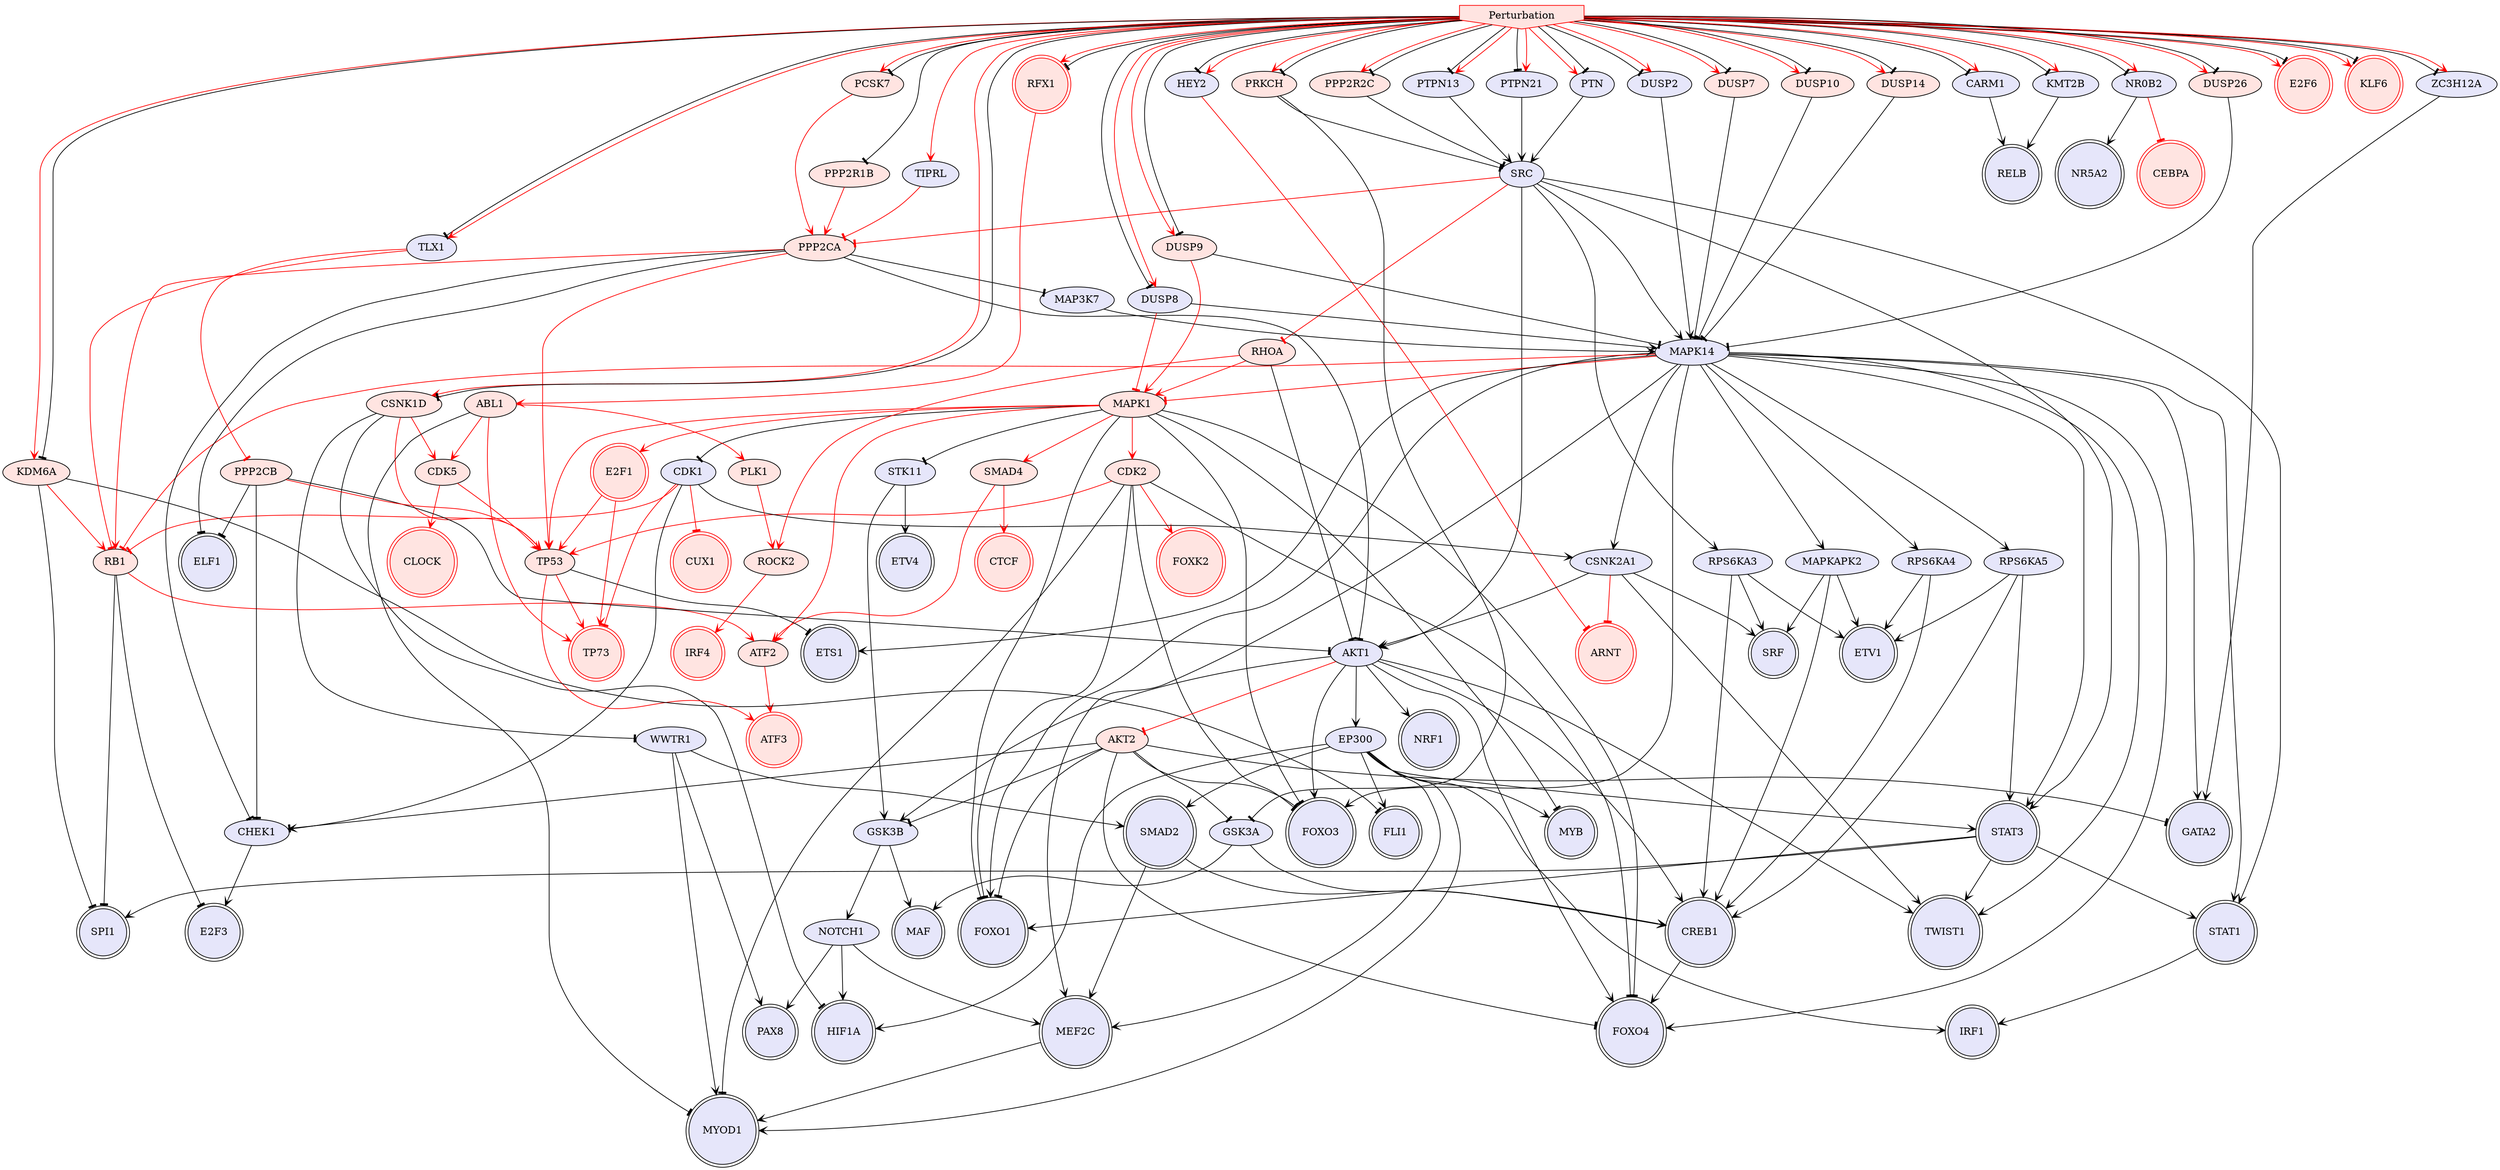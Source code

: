 digraph {

STAT1->IRF1 [penwidth=1, color=black, arrowhead="vee"]
CARM1->RELB [penwidth=1, color=black, arrowhead="vee"]
EP300->MYB [penwidth=1, color=black, arrowhead="vee"]
CDK2->FOXO1 [penwidth=1, color=black, arrowhead="tee"]
AKT1->FOXO3 [penwidth=1, color=black, arrowhead="vee"]
AKT1->FOXO4 [penwidth=1, color=black, arrowhead="vee"]
AKT1->EP300 [penwidth=1, color=black, arrowhead="vee"]
EP300->SMAD2 [penwidth=1, color=black, arrowhead="vee"]
EP300->HIF1A [penwidth=1, color=black, arrowhead="vee"]
SRC->STAT3 [penwidth=1, color=black, arrowhead="vee"]
MAPK1->CDK1 [penwidth=1, color=black, arrowhead="tee"]
STAT3->SPI1 [penwidth=1, color=black, arrowhead="vee"]
AKT1->GSK3B [penwidth=1, color=black, arrowhead="vee"]
RB1->E2F3 [penwidth=1, color=black, arrowhead="tee"]
AKT1->NRF1 [penwidth=1, color=black, arrowhead="vee"]
EP300->STAT3 [penwidth=1, color=black, arrowhead="vee"]
AKT1->CREB1 [penwidth=1, color=black, arrowhead="vee"]
MAPK14->MEF2C [penwidth=1, color=black, arrowhead="vee"]
CREB1->FOXO4 [penwidth=1, color=black, arrowhead="vee"]
SMAD2->CREB1 [penwidth=1, color=black, arrowhead="vee"]
STK11->GSK3B [penwidth=1, color=black, arrowhead="vee"]
MAPK14->STAT3 [penwidth=1, color=black, arrowhead="vee"]
MAPK14->STAT1 [penwidth=1, color=black, arrowhead="vee"]
NR0B2->NR5A2 [penwidth=1, color=black, arrowhead="vee"]
PPP2CA->AKT1 [penwidth=1, color=black, arrowhead="tee"]
PPP2CA->ELF1 [penwidth=1, color=black, arrowhead="tee"]
MAPK1->FOXO1 [penwidth=1, color=black, arrowhead="tee"]
MAPK1->FOXO4 [penwidth=1, color=black, arrowhead="tee"]
MAPK1->FOXO3 [penwidth=1, color=black, arrowhead="tee"]
AKT1->TWIST1 [penwidth=1, color=black, arrowhead="vee"]
MAPK1->MYB [penwidth=1, color=black, arrowhead="tee"]
PTPN21->SRC [penwidth=1, color=black, arrowhead="vee"]
RPS6KA3->CREB1 [penwidth=1, color=black, arrowhead="vee"]
RPS6KA3->ETV1 [penwidth=1, color=black, arrowhead="vee"]
MAPK1->STK11 [penwidth=1, color=black, arrowhead="tee"]
SRC->RPS6KA3 [penwidth=1, color=black, arrowhead="vee"]
MAPK14->TWIST1 [penwidth=1, color=black, arrowhead="vee"]
SRC->AKT1 [penwidth=1, color=black, arrowhead="vee"]
SRC->STAT1 [penwidth=1, color=black, arrowhead="vee"]
EP300->FLI1 [penwidth=1, color=black, arrowhead="vee"]
MAPK14->GATA2 [penwidth=1, color=black, arrowhead="vee"]
MEF2C->MYOD1 [penwidth=1, color=black, arrowhead="vee"]
GSK3B->MAF [penwidth=1, color=black, arrowhead="vee"]
CDK2->FOXO4 [penwidth=1, color=black, arrowhead="tee"]
CDK2->FOXO3 [penwidth=1, color=black, arrowhead="tee"]
WWTR1->MYOD1 [penwidth=1, color=black, arrowhead="vee"]
WWTR1->PAX8 [penwidth=1, color=black, arrowhead="vee"]
WWTR1->SMAD2 [penwidth=1, color=black, arrowhead="vee"]
CSNK1D->WWTR1 [penwidth=1, color=black, arrowhead="tee"]
EP300->MEF2C [penwidth=1, color=black, arrowhead="vee"]
EP300->MYOD1 [penwidth=1, color=black, arrowhead="vee"]
CSNK1D->HIF1A [penwidth=1, color=black, arrowhead="tee"]
MAPK14->FOXO3 [penwidth=1, color=black, arrowhead="vee"]
MAPK14->FOXO1 [penwidth=1, color=black, arrowhead="vee"]
MAPK14->FOXO4 [penwidth=1, color=black, arrowhead="vee"]
CDK2->MYOD1 [penwidth=1, color=black, arrowhead="tee"]
STAT3->STAT1 [penwidth=1, color=black, arrowhead="vee"]
RHOA->AKT1 [penwidth=1, color=black, arrowhead="tee"]
SRC->MAPK14 [penwidth=1, color=black, arrowhead="vee"]
RPS6KA3->SRF [penwidth=1, color=black, arrowhead="vee"]
STK11->ETV4 [penwidth=1, color=black, arrowhead="vee"]
MAPK14->ETS1 [penwidth=1, color=black, arrowhead="vee"]
STAT3->TWIST1 [penwidth=1, color=black, arrowhead="vee"]
RB1->SPI1 [penwidth=1, color=black, arrowhead="tee"]
SMAD2->MEF2C [penwidth=1, color=black, arrowhead="vee"]
STAT3->FOXO1 [penwidth=1, color=black, arrowhead="vee"]
EP300->IRF1 [penwidth=1, color=black, arrowhead="vee"]
Perturbation->CARM1 [penwidth=1, color=black, arrowhead="tee"]
Perturbation->HEY2 [penwidth=1, color=black, arrowhead="tee"]
Perturbation->NR0B2 [penwidth=1, color=black, arrowhead="tee"]
Perturbation->PTPN21 [penwidth=1, color=black, arrowhead="tee"]
RHOA->ROCK2 [penwidth=1, color=red, arrowhead="vee"]
E2F1->TP73 [penwidth=1, color=red, arrowhead="vee"]
MAPK14->MAPK1 [penwidth=1, color=red, arrowhead="tee"]
ATF2->ATF3 [penwidth=1, color=red, arrowhead="vee"]
PPP2CA->RB1 [penwidth=1, color=red, arrowhead="vee"]
SRC->PPP2CA [penwidth=1, color=red, arrowhead="tee"]
CDK1->RB1 [penwidth=1, color=red, arrowhead="tee"]
ROCK2->IRF4 [penwidth=1, color=red, arrowhead="vee"]
MAPK1->SMAD4 [penwidth=1, color=red, arrowhead="vee"]
CDK2->FOXK2 [penwidth=1, color=red, arrowhead="vee"]
CDK1->TP73 [penwidth=1, color=red, arrowhead="tee"]
CDK5->CLOCK [penwidth=1, color=red, arrowhead="vee"]
MAPK1->CDK2 [penwidth=1, color=red, arrowhead="vee"]
MAPK1->E2F1 [penwidth=1, color=red, arrowhead="vee"]
MAPK14->RB1 [penwidth=1, color=red, arrowhead="tee"]
MAPK1->ATF2 [penwidth=1, color=red, arrowhead="vee"]
NR0B2->CEBPA [penwidth=1, color=red, arrowhead="tee"]
CDK1->CUX1 [penwidth=1, color=red, arrowhead="tee"]
SRC->RHOA [penwidth=1, color=red, arrowhead="tee"]
RB1->ATF2 [penwidth=1, color=red, arrowhead="vee"]
CSNK1D->CDK5 [penwidth=1, color=red, arrowhead="vee"]
RHOA->MAPK1 [penwidth=1, color=red, arrowhead="vee"]
SMAD4->ATF2 [penwidth=1, color=red, arrowhead="vee"]
SMAD4->CTCF [penwidth=1, color=red, arrowhead="vee"]
HEY2->ARNT [penwidth=1, color=red, arrowhead="tee"]
Perturbation->CSNK1D [penwidth=1, color=red, arrowhead="vee"]
Perturbation->E2F6 [penwidth=1, color=red, arrowhead="vee"]
Perturbation->KLF6 [penwidth=1, color=red, arrowhead="vee"]
Perturbation->RFX1 [penwidth=1, color=red, arrowhead="vee"]
GSK3A->CREB1 [penwidth=1, color=black, arrowhead="vee"]
PPP2CA->CHEK1 [penwidth=1, color=black, arrowhead="tee"]
CDK1->CHEK1 [penwidth=1, color=black, arrowhead="vee"]
AKT2->FOXO4 [penwidth=1, color=black, arrowhead="tee"]
AKT2->FOXO3 [penwidth=1, color=black, arrowhead="tee"]
AKT2->FOXO1 [penwidth=1, color=black, arrowhead="tee"]
TP53->ETS1 [penwidth=1, color=black, arrowhead="tee"]
AKT2->GSK3A [penwidth=1, color=black, arrowhead="tee"]
AKT2->CHEK1 [penwidth=1, color=black, arrowhead="tee"]
GSK3A->MAF [penwidth=1, color=black, arrowhead="vee"]
KDM6A->FLI1 [penwidth=1, color=black, arrowhead="tee"]
KDM6A->SPI1 [penwidth=1, color=black, arrowhead="tee"]
AKT2->GATA2 [penwidth=1, color=black, arrowhead="tee"]
CHEK1->E2F3 [penwidth=1, color=black, arrowhead="vee"]
PRKCH->GSK3A [penwidth=1, color=black, arrowhead="tee"]
PRKCH->SRC [penwidth=1, color=black, arrowhead="tee"]
TP53->ATF3 [penwidth=1, color=red, arrowhead="vee"]
TP53->TP73 [penwidth=1, color=red, arrowhead="vee"]
PPP2CA->TP53 [penwidth=1, color=red, arrowhead="vee"]
CDK2->TP53 [penwidth=1, color=red, arrowhead="vee"]
CSNK1D->TP53 [penwidth=1, color=red, arrowhead="vee"]
CDK5->TP53 [penwidth=1, color=red, arrowhead="vee"]
MAPK1->TP53 [penwidth=1, color=red, arrowhead="vee"]
E2F1->TP53 [penwidth=1, color=red, arrowhead="vee"]
AKT1->AKT2 [penwidth=1, color=red, arrowhead="tee"]
Perturbation->KDM6A [penwidth=1, color=red, arrowhead="vee"]
Perturbation->PRKCH [penwidth=1, color=red, arrowhead="vee"]
PTN->SRC [penwidth=1, color=black, arrowhead="vee"]
Perturbation->CARM1 [penwidth=1, color=red, arrowhead="vee"]
Perturbation->HEY2 [penwidth=1, color=red, arrowhead="vee"]
Perturbation->NR0B2 [penwidth=1, color=red, arrowhead="vee"]
Perturbation->PTN [penwidth=1, color=red, arrowhead="vee"]
Perturbation->CSNK1D [penwidth=1, color=black, arrowhead="tee"]
Perturbation->E2F6 [penwidth=1, color=black, arrowhead="tee"]
Perturbation->KDM6A [penwidth=1, color=black, arrowhead="tee"]
Perturbation->KLF6 [penwidth=1, color=black, arrowhead="tee"]
Perturbation->RFX1 [penwidth=1, color=black, arrowhead="tee"]
Perturbation->PRKCH [penwidth=1, color=black, arrowhead="tee"]
AKT2->GSK3B [penwidth=1, color=black, arrowhead="tee"]
Perturbation->PTN [penwidth=1, color=black, arrowhead="tee"]
MAPK14->MAPKAPK2 [penwidth=1, color=black, arrowhead="vee"]
NOTCH1->PAX8 [penwidth=1, color=black, arrowhead="vee"]
MAPKAPK2->CREB1 [penwidth=1, color=black, arrowhead="vee"]
NOTCH1->MEF2C [penwidth=1, color=black, arrowhead="vee"]
NOTCH1->HIF1A [penwidth=1, color=black, arrowhead="vee"]
PPP2CB->AKT1 [penwidth=1, color=black, arrowhead="tee"]
PPP2CB->ELF1 [penwidth=1, color=black, arrowhead="tee"]
ABL1->MYOD1 [penwidth=1, color=black, arrowhead="tee"]
MAPKAPK2->SRF [penwidth=1, color=black, arrowhead="vee"]
GSK3B->NOTCH1 [penwidth=1, color=black, arrowhead="vee"]
MAPKAPK2->ETV1 [penwidth=1, color=black, arrowhead="vee"]
DUSP14->MAPK14 [penwidth=1, color=black, arrowhead="tee"]
Perturbation->TLX1 [penwidth=1, color=black, arrowhead="tee"]
ABL1->TP73 [penwidth=1, color=red, arrowhead="vee"]
ABL1->CDK5 [penwidth=1, color=red, arrowhead="vee"]
RFX1->ABL1 [penwidth=1, color=red, arrowhead="vee"]
TLX1->PPP2CB [penwidth=1, color=red, arrowhead="tee"]
TLX1->RB1 [penwidth=1, color=red, arrowhead="tee"]
ABL1->PLK1 [penwidth=1, color=red, arrowhead="vee"]
PLK1->ROCK2 [penwidth=1, color=red, arrowhead="vee"]
Perturbation->DUSP14 [penwidth=1, color=red, arrowhead="vee"]
PCSK7->PPP2CA [penwidth=1, color=red, arrowhead="vee"]
Perturbation->PCSK7 [penwidth=1, color=red, arrowhead="vee"]
Perturbation->TLX1 [penwidth=1, color=red, arrowhead="vee"]
Perturbation->DUSP14 [penwidth=1, color=black, arrowhead="tee"]
Perturbation->PCSK7 [penwidth=1, color=black, arrowhead="tee"]
ZC3H12A->GATA2 [penwidth=1, color=black, arrowhead="vee"]
Perturbation->ZC3H12A [penwidth=1, color=black, arrowhead="tee"]
Perturbation->ZC3H12A [penwidth=1, color=red, arrowhead="vee"]
PPP2R2C->SRC [penwidth=1, color=black, arrowhead="tee"]
Perturbation->PPP2R2C [penwidth=1, color=red, arrowhead="vee"]
Perturbation->PPP2R2C [penwidth=1, color=black, arrowhead="tee"]
CDK1->CSNK2A1 [penwidth=1, color=black, arrowhead="vee"]
CSNK2A1->TWIST1 [penwidth=1, color=black, arrowhead="vee"]
CSNK2A1->AKT1 [penwidth=1, color=black, arrowhead="vee"]
CSNK2A1->SRF [penwidth=1, color=black, arrowhead="vee"]
CSNK2A1->ARNT [penwidth=1, color=red, arrowhead="tee"]
Perturbation->PTPN21 [penwidth=1, color=red, arrowhead="vee"]
PPP2CB->CHEK1 [penwidth=1, color=black, arrowhead="tee"]
DUSP9->MAPK14 [penwidth=1, color=black, arrowhead="tee"]
DUSP9->MAPK1 [penwidth=1, color=red, arrowhead="vee"]
Perturbation->DUSP9 [penwidth=1, color=red, arrowhead="vee"]
PPP2CB->TP53 [penwidth=1, color=red, arrowhead="vee"]
Perturbation->DUSP9 [penwidth=1, color=black, arrowhead="tee"]
KMT2B->RELB [penwidth=1, color=black, arrowhead="vee"]
DUSP26->MAPK14 [penwidth=1, color=black, arrowhead="tee"]
Perturbation->KMT2B [penwidth=1, color=black, arrowhead="tee"]
Perturbation->DUSP26 [penwidth=1, color=red, arrowhead="vee"]
RPS6KA4->CREB1 [penwidth=1, color=black, arrowhead="vee"]
MAPK14->RPS6KA4 [penwidth=1, color=black, arrowhead="vee"]
MAPK14->CSNK2A1 [penwidth=1, color=black, arrowhead="vee"]
RPS6KA4->ETV1 [penwidth=1, color=black, arrowhead="vee"]
Perturbation->DUSP26 [penwidth=1, color=black, arrowhead="tee"]
DUSP8->MAPK14 [penwidth=1, color=black, arrowhead="vee"]
Perturbation->DUSP8 [penwidth=1, color=black, arrowhead="tee"]
DUSP8->MAPK1 [penwidth=1, color=red, arrowhead="tee"]
PTPN13->SRC [penwidth=1, color=black, arrowhead="vee"]
Perturbation->PTPN13 [penwidth=1, color=black, arrowhead="tee"]
Perturbation->DUSP8 [penwidth=1, color=red, arrowhead="vee"]
RPS6KA5->CREB1 [penwidth=1, color=black, arrowhead="vee"]
MAPK14->RPS6KA5 [penwidth=1, color=black, arrowhead="vee"]
RPS6KA5->STAT3 [penwidth=1, color=black, arrowhead="vee"]
RPS6KA5->ETV1 [penwidth=1, color=black, arrowhead="vee"]
Perturbation->PTPN13 [penwidth=1, color=red, arrowhead="vee"]
Perturbation->KMT2B [penwidth=1, color=red, arrowhead="vee"]
PPP2R1B->PPP2CA [penwidth=1, color=red, arrowhead="vee"]
Perturbation->PPP2R1B [penwidth=1, color=black, arrowhead="tee"]
KDM6A->RB1 [penwidth=1, color=red, arrowhead="vee"]
Perturbation->TIPRL [penwidth=1, color=red, arrowhead="vee"]
TIPRL->PPP2CA [penwidth=1, color=red, arrowhead="tee"]
DUSP2->MAPK14 [penwidth=1, color=black, arrowhead="vee"]
Perturbation->DUSP2 [penwidth=1, color=black, arrowhead="tee"]
Perturbation->DUSP2 [penwidth=1, color=red, arrowhead="vee"]
DUSP7->MAPK14 [penwidth=1, color=black, arrowhead="tee"]
Perturbation->DUSP7 [penwidth=1, color=red, arrowhead="vee"]
MAP3K7->MAPK14 [penwidth=1, color=black, arrowhead="vee"]
PPP2CA->MAP3K7 [penwidth=1, color=black, arrowhead="tee"]
Perturbation->DUSP7 [penwidth=1, color=black, arrowhead="tee"]
DUSP10->MAPK14 [penwidth=1, color=black, arrowhead="tee"]
Perturbation->DUSP10 [penwidth=1, color=red, arrowhead="vee"]
Perturbation->DUSP10 [penwidth=1, color=black, arrowhead="tee"]
Perturbation [style=filled, color=red, fillcolor=mistyrose, shape=invhouse];
FLI1 [style=filled, color=black, fillcolor=lavender, shape=doublecircle];
HIF1A [style=filled, color=black, fillcolor=lavender, shape=doublecircle];
FOXO1 [style=filled, color=black, fillcolor=lavender, shape=doublecircle];
MYOD1 [style=filled, color=black, fillcolor=lavender, shape=doublecircle];
ELF1 [style=filled, color=black, fillcolor=lavender, shape=doublecircle];
E2F1 [style=filled, color=red, fillcolor=mistyrose, shape=doublecircle];
SMAD2 [style=filled, color=black, fillcolor=lavender, shape=doublecircle];
ATF3 [style=filled, color=red, fillcolor=mistyrose, shape=doublecircle];
FOXK2 [style=filled, color=red, fillcolor=mistyrose, shape=doublecircle];
CREB1 [style=filled, color=black, fillcolor=lavender, shape=doublecircle];
RFX1 [style=filled, color=red, fillcolor=mistyrose, shape=doublecircle];
TP73 [style=filled, color=red, fillcolor=mistyrose, shape=doublecircle];
CTCF [style=filled, color=red, fillcolor=mistyrose, shape=doublecircle];
CUX1 [style=filled, color=red, fillcolor=mistyrose, shape=doublecircle];
FOXO3 [style=filled, color=black, fillcolor=lavender, shape=doublecircle];
ETS1 [style=filled, color=black, fillcolor=lavender, shape=doublecircle];
ETV1 [style=filled, color=black, fillcolor=lavender, shape=doublecircle];
CEBPA [style=filled, color=red, fillcolor=mistyrose, shape=doublecircle];
SRF [style=filled, color=black, fillcolor=lavender, shape=doublecircle];
KLF6 [style=filled, color=red, fillcolor=mistyrose, shape=doublecircle];
FOXO4 [style=filled, color=black, fillcolor=lavender, shape=doublecircle];
E2F6 [style=filled, color=red, fillcolor=mistyrose, shape=doublecircle];
ARNT [style=filled, color=red, fillcolor=mistyrose, shape=doublecircle];
GATA2 [style=filled, color=black, fillcolor=lavender, shape=doublecircle];
MEF2C [style=filled, color=black, fillcolor=lavender, shape=doublecircle];
IRF4 [style=filled, color=red, fillcolor=mistyrose, shape=doublecircle];
STAT3 [style=filled, color=black, fillcolor=lavender, shape=doublecircle];
ETV4 [style=filled, color=black, fillcolor=lavender, shape=doublecircle];
NRF1 [style=filled, color=black, fillcolor=lavender, shape=doublecircle];
STAT1 [style=filled, color=black, fillcolor=lavender, shape=doublecircle];
PAX8 [style=filled, color=black, fillcolor=lavender, shape=doublecircle];
NR5A2 [style=filled, color=black, fillcolor=lavender, shape=doublecircle];
MYB [style=filled, color=black, fillcolor=lavender, shape=doublecircle];
E2F3 [style=filled, color=black, fillcolor=lavender, shape=doublecircle];
IRF1 [style=filled, color=black, fillcolor=lavender, shape=doublecircle];
CLOCK [style=filled, color=red, fillcolor=mistyrose, shape=doublecircle];
SPI1 [style=filled, color=black, fillcolor=lavender, shape=doublecircle];
TWIST1 [style=filled, color=black, fillcolor=lavender, shape=doublecircle];
MAF [style=filled, color=black, fillcolor=lavender, shape=doublecircle];
RELB [style=filled, color=black, fillcolor=lavender, shape=doublecircle];
CARM1 [style=filled, fillcolor=lavender];
EP300 [style=filled, fillcolor=lavender];
CDK2 [style=filled, fillcolor=mistyrose];
AKT1 [style=filled, fillcolor=lavender];
SRC [style=filled, fillcolor=lavender];
MAPK1 [style=filled, fillcolor=mistyrose];
RB1 [style=filled, fillcolor=mistyrose];
MAPK14 [style=filled, fillcolor=lavender];
STK11 [style=filled, fillcolor=lavender];
NR0B2 [style=filled, fillcolor=lavender];
PPP2CA [style=filled, fillcolor=mistyrose];
PTPN21 [style=filled, fillcolor=lavender];
RPS6KA3 [style=filled, fillcolor=lavender];
GSK3B [style=filled, fillcolor=lavender];
WWTR1 [style=filled, fillcolor=lavender];
CSNK1D [style=filled, fillcolor=mistyrose];
RHOA [style=filled, fillcolor=mistyrose];
ATF2 [style=filled, fillcolor=mistyrose];
CDK1 [style=filled, fillcolor=lavender];
ROCK2 [style=filled, fillcolor=mistyrose];
CDK5 [style=filled, fillcolor=mistyrose];
SMAD4 [style=filled, fillcolor=mistyrose];
HEY2 [style=filled, fillcolor=lavender];
GSK3A [style=filled, fillcolor=lavender];
AKT2 [style=filled, fillcolor=mistyrose];
TP53 [style=filled, fillcolor=mistyrose];
KDM6A [style=filled, fillcolor=mistyrose];
CHEK1 [style=filled, fillcolor=lavender];
PRKCH [style=filled, fillcolor=mistyrose];
PTN [style=filled, fillcolor=lavender];
NOTCH1 [style=filled, fillcolor=lavender];
MAPKAPK2 [style=filled, fillcolor=lavender];
PPP2CB [style=filled, fillcolor=mistyrose];
ABL1 [style=filled, fillcolor=mistyrose];
DUSP14 [style=filled, fillcolor=mistyrose];
TLX1 [style=filled, fillcolor=lavender];
PLK1 [style=filled, fillcolor=mistyrose];
PCSK7 [style=filled, fillcolor=mistyrose];
ZC3H12A [style=filled, fillcolor=lavender];
PPP2R2C [style=filled, fillcolor=mistyrose];
CSNK2A1 [style=filled, fillcolor=lavender];
DUSP9 [style=filled, fillcolor=mistyrose];
KMT2B [style=filled, fillcolor=lavender];
DUSP26 [style=filled, fillcolor=mistyrose];
RPS6KA4 [style=filled, fillcolor=lavender];
DUSP8 [style=filled, fillcolor=lavender];
PTPN13 [style=filled, fillcolor=lavender];
RPS6KA5 [style=filled, fillcolor=lavender];
PPP2R1B [style=filled, fillcolor=mistyrose];
TIPRL [style=filled, fillcolor=lavender];
DUSP2 [style=filled, fillcolor=lavender];
DUSP7 [style=filled, fillcolor=mistyrose];
MAP3K7 [style=filled, fillcolor=lavender];
DUSP10 [style=filled, fillcolor=mistyrose];


}
